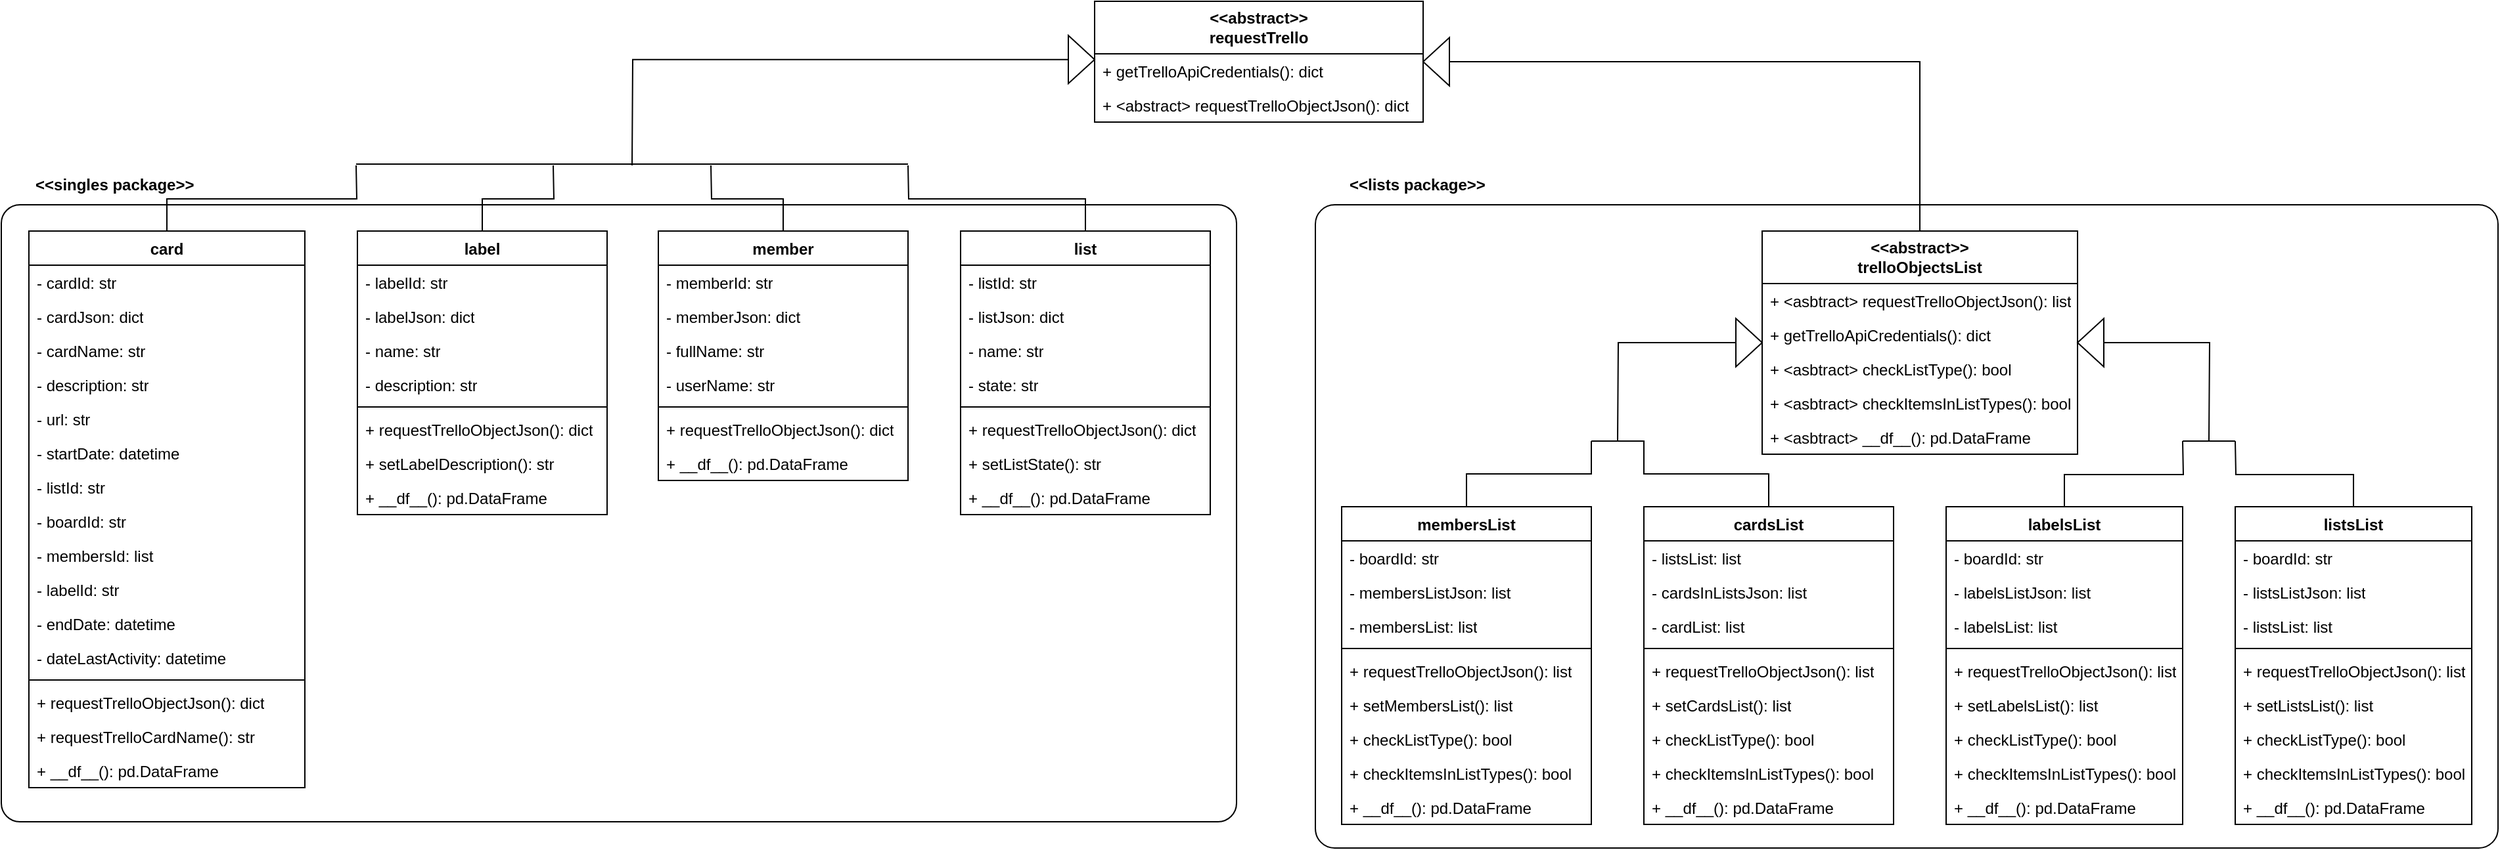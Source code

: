 <mxfile version="21.1.8" type="device">
  <diagram id="C5RBs43oDa-KdzZeNtuy" name="Page-1">
    <mxGraphModel dx="2765" dy="1042" grid="1" gridSize="10" guides="1" tooltips="1" connect="1" arrows="1" fold="1" page="1" pageScale="1" pageWidth="827" pageHeight="1169" math="0" shadow="0">
      <root>
        <mxCell id="WIyWlLk6GJQsqaUBKTNV-0" />
        <mxCell id="WIyWlLk6GJQsqaUBKTNV-1" parent="WIyWlLk6GJQsqaUBKTNV-0" />
        <mxCell id="yveGnWq_p39JGSdJwGFb-106" value="" style="rounded=1;whiteSpace=wrap;html=1;fillColor=none;arcSize=3;" vertex="1" parent="WIyWlLk6GJQsqaUBKTNV-1">
          <mxGeometry x="1040" y="260" width="900" height="490" as="geometry" />
        </mxCell>
        <mxCell id="yveGnWq_p39JGSdJwGFb-57" value="" style="rounded=1;whiteSpace=wrap;html=1;fillColor=none;arcSize=3;" vertex="1" parent="WIyWlLk6GJQsqaUBKTNV-1">
          <mxGeometry x="40" y="260" width="940" height="470" as="geometry" />
        </mxCell>
        <mxCell id="yveGnWq_p39JGSdJwGFb-0" value="&lt;b&gt;&amp;lt;&amp;lt;abstract&amp;gt;&amp;gt;&lt;br&gt;requestTrello&lt;/b&gt;" style="swimlane;fontStyle=0;childLayout=stackLayout;horizontal=1;startSize=40;fillColor=none;horizontalStack=0;resizeParent=1;resizeParentMax=0;resizeLast=0;collapsible=1;marginBottom=0;whiteSpace=wrap;html=1;" vertex="1" parent="WIyWlLk6GJQsqaUBKTNV-1">
          <mxGeometry x="872" y="105" width="250" height="92" as="geometry">
            <mxRectangle x="940" y="105" width="110" height="40" as="alternateBounds" />
          </mxGeometry>
        </mxCell>
        <mxCell id="yveGnWq_p39JGSdJwGFb-1" value="+ getTrelloApiCredentials(): dict" style="text;strokeColor=none;fillColor=none;align=left;verticalAlign=top;spacingLeft=4;spacingRight=4;overflow=hidden;rotatable=0;points=[[0,0.5],[1,0.5]];portConstraint=eastwest;whiteSpace=wrap;html=1;" vertex="1" parent="yveGnWq_p39JGSdJwGFb-0">
          <mxGeometry y="40" width="250" height="26" as="geometry" />
        </mxCell>
        <mxCell id="yveGnWq_p39JGSdJwGFb-3" value="+&amp;nbsp;&amp;lt;abstract&amp;gt; requestTrelloObjectJson(): dict&lt;br&gt;&amp;nbsp;" style="text;strokeColor=none;fillColor=none;align=left;verticalAlign=top;spacingLeft=4;spacingRight=4;overflow=hidden;rotatable=0;points=[[0,0.5],[1,0.5]];portConstraint=eastwest;whiteSpace=wrap;html=1;" vertex="1" parent="yveGnWq_p39JGSdJwGFb-0">
          <mxGeometry y="66" width="250" height="26" as="geometry" />
        </mxCell>
        <mxCell id="yveGnWq_p39JGSdJwGFb-136" style="edgeStyle=orthogonalEdgeStyle;rounded=0;orthogonalLoop=1;jettySize=auto;html=1;exitX=0.5;exitY=0;exitDx=0;exitDy=0;endArrow=none;endFill=0;" edge="1" parent="WIyWlLk6GJQsqaUBKTNV-1" source="yveGnWq_p39JGSdJwGFb-5">
          <mxGeometry relative="1" as="geometry">
            <mxPoint x="310" y="230" as="targetPoint" />
          </mxGeometry>
        </mxCell>
        <mxCell id="yveGnWq_p39JGSdJwGFb-5" value="card" style="swimlane;fontStyle=1;align=center;verticalAlign=top;childLayout=stackLayout;horizontal=1;startSize=26;horizontalStack=0;resizeParent=1;resizeParentMax=0;resizeLast=0;collapsible=1;marginBottom=0;whiteSpace=wrap;html=1;" vertex="1" parent="WIyWlLk6GJQsqaUBKTNV-1">
          <mxGeometry x="61" y="280" width="210" height="424" as="geometry">
            <mxRectangle x="41" y="280" width="70" height="30" as="alternateBounds" />
          </mxGeometry>
        </mxCell>
        <mxCell id="yveGnWq_p39JGSdJwGFb-6" value="- cardId: str" style="text;strokeColor=none;fillColor=none;align=left;verticalAlign=top;spacingLeft=4;spacingRight=4;overflow=hidden;rotatable=0;points=[[0,0.5],[1,0.5]];portConstraint=eastwest;whiteSpace=wrap;html=1;" vertex="1" parent="yveGnWq_p39JGSdJwGFb-5">
          <mxGeometry y="26" width="210" height="26" as="geometry" />
        </mxCell>
        <mxCell id="yveGnWq_p39JGSdJwGFb-12" value="- cardJson: dict" style="text;strokeColor=none;fillColor=none;align=left;verticalAlign=top;spacingLeft=4;spacingRight=4;overflow=hidden;rotatable=0;points=[[0,0.5],[1,0.5]];portConstraint=eastwest;whiteSpace=wrap;html=1;" vertex="1" parent="yveGnWq_p39JGSdJwGFb-5">
          <mxGeometry y="52" width="210" height="26" as="geometry" />
        </mxCell>
        <mxCell id="yveGnWq_p39JGSdJwGFb-14" value="- cardName: str&lt;br&gt;" style="text;strokeColor=none;fillColor=none;align=left;verticalAlign=top;spacingLeft=4;spacingRight=4;overflow=hidden;rotatable=0;points=[[0,0.5],[1,0.5]];portConstraint=eastwest;whiteSpace=wrap;html=1;" vertex="1" parent="yveGnWq_p39JGSdJwGFb-5">
          <mxGeometry y="78" width="210" height="26" as="geometry" />
        </mxCell>
        <mxCell id="yveGnWq_p39JGSdJwGFb-15" value="- description: str" style="text;strokeColor=none;fillColor=none;align=left;verticalAlign=top;spacingLeft=4;spacingRight=4;overflow=hidden;rotatable=0;points=[[0,0.5],[1,0.5]];portConstraint=eastwest;whiteSpace=wrap;html=1;" vertex="1" parent="yveGnWq_p39JGSdJwGFb-5">
          <mxGeometry y="104" width="210" height="26" as="geometry" />
        </mxCell>
        <mxCell id="yveGnWq_p39JGSdJwGFb-13" value="- url: str" style="text;strokeColor=none;fillColor=none;align=left;verticalAlign=top;spacingLeft=4;spacingRight=4;overflow=hidden;rotatable=0;points=[[0,0.5],[1,0.5]];portConstraint=eastwest;whiteSpace=wrap;html=1;" vertex="1" parent="yveGnWq_p39JGSdJwGFb-5">
          <mxGeometry y="130" width="210" height="26" as="geometry" />
        </mxCell>
        <mxCell id="yveGnWq_p39JGSdJwGFb-21" value="- startDate: datetime" style="text;strokeColor=none;fillColor=none;align=left;verticalAlign=top;spacingLeft=4;spacingRight=4;overflow=hidden;rotatable=0;points=[[0,0.5],[1,0.5]];portConstraint=eastwest;whiteSpace=wrap;html=1;" vertex="1" parent="yveGnWq_p39JGSdJwGFb-5">
          <mxGeometry y="156" width="210" height="26" as="geometry" />
        </mxCell>
        <mxCell id="yveGnWq_p39JGSdJwGFb-20" value="- listId: str" style="text;strokeColor=none;fillColor=none;align=left;verticalAlign=top;spacingLeft=4;spacingRight=4;overflow=hidden;rotatable=0;points=[[0,0.5],[1,0.5]];portConstraint=eastwest;whiteSpace=wrap;html=1;" vertex="1" parent="yveGnWq_p39JGSdJwGFb-5">
          <mxGeometry y="182" width="210" height="26" as="geometry" />
        </mxCell>
        <mxCell id="yveGnWq_p39JGSdJwGFb-22" value="- boardId: str" style="text;strokeColor=none;fillColor=none;align=left;verticalAlign=top;spacingLeft=4;spacingRight=4;overflow=hidden;rotatable=0;points=[[0,0.5],[1,0.5]];portConstraint=eastwest;whiteSpace=wrap;html=1;" vertex="1" parent="yveGnWq_p39JGSdJwGFb-5">
          <mxGeometry y="208" width="210" height="26" as="geometry" />
        </mxCell>
        <mxCell id="yveGnWq_p39JGSdJwGFb-23" value="- membersId: list" style="text;strokeColor=none;fillColor=none;align=left;verticalAlign=top;spacingLeft=4;spacingRight=4;overflow=hidden;rotatable=0;points=[[0,0.5],[1,0.5]];portConstraint=eastwest;whiteSpace=wrap;html=1;" vertex="1" parent="yveGnWq_p39JGSdJwGFb-5">
          <mxGeometry y="234" width="210" height="26" as="geometry" />
        </mxCell>
        <mxCell id="yveGnWq_p39JGSdJwGFb-25" value="- labelId: str" style="text;strokeColor=none;fillColor=none;align=left;verticalAlign=top;spacingLeft=4;spacingRight=4;overflow=hidden;rotatable=0;points=[[0,0.5],[1,0.5]];portConstraint=eastwest;whiteSpace=wrap;html=1;" vertex="1" parent="yveGnWq_p39JGSdJwGFb-5">
          <mxGeometry y="260" width="210" height="26" as="geometry" />
        </mxCell>
        <mxCell id="yveGnWq_p39JGSdJwGFb-24" value="- endDate: datetime" style="text;strokeColor=none;fillColor=none;align=left;verticalAlign=top;spacingLeft=4;spacingRight=4;overflow=hidden;rotatable=0;points=[[0,0.5],[1,0.5]];portConstraint=eastwest;whiteSpace=wrap;html=1;" vertex="1" parent="yveGnWq_p39JGSdJwGFb-5">
          <mxGeometry y="286" width="210" height="26" as="geometry" />
        </mxCell>
        <mxCell id="yveGnWq_p39JGSdJwGFb-26" value="- dateLastActivity: datetime" style="text;strokeColor=none;fillColor=none;align=left;verticalAlign=top;spacingLeft=4;spacingRight=4;overflow=hidden;rotatable=0;points=[[0,0.5],[1,0.5]];portConstraint=eastwest;whiteSpace=wrap;html=1;" vertex="1" parent="yveGnWq_p39JGSdJwGFb-5">
          <mxGeometry y="312" width="210" height="26" as="geometry" />
        </mxCell>
        <mxCell id="yveGnWq_p39JGSdJwGFb-7" value="" style="line;strokeWidth=1;fillColor=none;align=left;verticalAlign=middle;spacingTop=-1;spacingLeft=3;spacingRight=3;rotatable=0;labelPosition=right;points=[];portConstraint=eastwest;strokeColor=inherit;" vertex="1" parent="yveGnWq_p39JGSdJwGFb-5">
          <mxGeometry y="338" width="210" height="8" as="geometry" />
        </mxCell>
        <mxCell id="yveGnWq_p39JGSdJwGFb-8" value="+ requestTrelloObjectJson(): dict" style="text;strokeColor=none;fillColor=none;align=left;verticalAlign=top;spacingLeft=4;spacingRight=4;overflow=hidden;rotatable=0;points=[[0,0.5],[1,0.5]];portConstraint=eastwest;whiteSpace=wrap;html=1;" vertex="1" parent="yveGnWq_p39JGSdJwGFb-5">
          <mxGeometry y="346" width="210" height="26" as="geometry" />
        </mxCell>
        <mxCell id="yveGnWq_p39JGSdJwGFb-10" value="+ requestTrelloCardName(): str" style="text;strokeColor=none;fillColor=none;align=left;verticalAlign=top;spacingLeft=4;spacingRight=4;overflow=hidden;rotatable=0;points=[[0,0.5],[1,0.5]];portConstraint=eastwest;whiteSpace=wrap;html=1;" vertex="1" parent="yveGnWq_p39JGSdJwGFb-5">
          <mxGeometry y="372" width="210" height="26" as="geometry" />
        </mxCell>
        <mxCell id="yveGnWq_p39JGSdJwGFb-9" value="+ __df__(): pd.DataFrame" style="text;strokeColor=none;fillColor=none;align=left;verticalAlign=top;spacingLeft=4;spacingRight=4;overflow=hidden;rotatable=0;points=[[0,0.5],[1,0.5]];portConstraint=eastwest;whiteSpace=wrap;html=1;" vertex="1" parent="yveGnWq_p39JGSdJwGFb-5">
          <mxGeometry y="398" width="210" height="26" as="geometry" />
        </mxCell>
        <mxCell id="yveGnWq_p39JGSdJwGFb-138" style="edgeStyle=orthogonalEdgeStyle;rounded=0;orthogonalLoop=1;jettySize=auto;html=1;exitX=0.5;exitY=0;exitDx=0;exitDy=0;endArrow=none;endFill=0;" edge="1" parent="WIyWlLk6GJQsqaUBKTNV-1" source="yveGnWq_p39JGSdJwGFb-28">
          <mxGeometry relative="1" as="geometry">
            <mxPoint x="460" y="230" as="targetPoint" />
          </mxGeometry>
        </mxCell>
        <mxCell id="yveGnWq_p39JGSdJwGFb-28" value="label" style="swimlane;fontStyle=1;align=center;verticalAlign=top;childLayout=stackLayout;horizontal=1;startSize=26;horizontalStack=0;resizeParent=1;resizeParentMax=0;resizeLast=0;collapsible=1;marginBottom=0;whiteSpace=wrap;html=1;" vertex="1" parent="WIyWlLk6GJQsqaUBKTNV-1">
          <mxGeometry x="311" y="280" width="190" height="216" as="geometry">
            <mxRectangle x="291" y="280" width="70" height="30" as="alternateBounds" />
          </mxGeometry>
        </mxCell>
        <mxCell id="yveGnWq_p39JGSdJwGFb-29" value="- labelId: str" style="text;strokeColor=none;fillColor=none;align=left;verticalAlign=top;spacingLeft=4;spacingRight=4;overflow=hidden;rotatable=0;points=[[0,0.5],[1,0.5]];portConstraint=eastwest;whiteSpace=wrap;html=1;" vertex="1" parent="yveGnWq_p39JGSdJwGFb-28">
          <mxGeometry y="26" width="190" height="26" as="geometry" />
        </mxCell>
        <mxCell id="yveGnWq_p39JGSdJwGFb-32" value="- labelJson: dict" style="text;strokeColor=none;fillColor=none;align=left;verticalAlign=top;spacingLeft=4;spacingRight=4;overflow=hidden;rotatable=0;points=[[0,0.5],[1,0.5]];portConstraint=eastwest;whiteSpace=wrap;html=1;" vertex="1" parent="yveGnWq_p39JGSdJwGFb-28">
          <mxGeometry y="52" width="190" height="26" as="geometry" />
        </mxCell>
        <mxCell id="yveGnWq_p39JGSdJwGFb-34" value="- name: str" style="text;strokeColor=none;fillColor=none;align=left;verticalAlign=top;spacingLeft=4;spacingRight=4;overflow=hidden;rotatable=0;points=[[0,0.5],[1,0.5]];portConstraint=eastwest;whiteSpace=wrap;html=1;" vertex="1" parent="yveGnWq_p39JGSdJwGFb-28">
          <mxGeometry y="78" width="190" height="26" as="geometry" />
        </mxCell>
        <mxCell id="yveGnWq_p39JGSdJwGFb-35" value="- description: str" style="text;strokeColor=none;fillColor=none;align=left;verticalAlign=top;spacingLeft=4;spacingRight=4;overflow=hidden;rotatable=0;points=[[0,0.5],[1,0.5]];portConstraint=eastwest;whiteSpace=wrap;html=1;" vertex="1" parent="yveGnWq_p39JGSdJwGFb-28">
          <mxGeometry y="104" width="190" height="26" as="geometry" />
        </mxCell>
        <mxCell id="yveGnWq_p39JGSdJwGFb-30" value="" style="line;strokeWidth=1;fillColor=none;align=left;verticalAlign=middle;spacingTop=-1;spacingLeft=3;spacingRight=3;rotatable=0;labelPosition=right;points=[];portConstraint=eastwest;strokeColor=inherit;" vertex="1" parent="yveGnWq_p39JGSdJwGFb-28">
          <mxGeometry y="130" width="190" height="8" as="geometry" />
        </mxCell>
        <mxCell id="yveGnWq_p39JGSdJwGFb-31" value="+ requestTrelloObjectJson(): dict" style="text;strokeColor=none;fillColor=none;align=left;verticalAlign=top;spacingLeft=4;spacingRight=4;overflow=hidden;rotatable=0;points=[[0,0.5],[1,0.5]];portConstraint=eastwest;whiteSpace=wrap;html=1;" vertex="1" parent="yveGnWq_p39JGSdJwGFb-28">
          <mxGeometry y="138" width="190" height="26" as="geometry" />
        </mxCell>
        <mxCell id="yveGnWq_p39JGSdJwGFb-36" value="+ setLabelDescription(): str" style="text;strokeColor=none;fillColor=none;align=left;verticalAlign=top;spacingLeft=4;spacingRight=4;overflow=hidden;rotatable=0;points=[[0,0.5],[1,0.5]];portConstraint=eastwest;whiteSpace=wrap;html=1;" vertex="1" parent="yveGnWq_p39JGSdJwGFb-28">
          <mxGeometry y="164" width="190" height="26" as="geometry" />
        </mxCell>
        <mxCell id="yveGnWq_p39JGSdJwGFb-37" value="+ __df__(): pd.DataFrame" style="text;strokeColor=none;fillColor=none;align=left;verticalAlign=top;spacingLeft=4;spacingRight=4;overflow=hidden;rotatable=0;points=[[0,0.5],[1,0.5]];portConstraint=eastwest;whiteSpace=wrap;html=1;" vertex="1" parent="yveGnWq_p39JGSdJwGFb-28">
          <mxGeometry y="190" width="190" height="26" as="geometry" />
        </mxCell>
        <mxCell id="yveGnWq_p39JGSdJwGFb-139" style="edgeStyle=orthogonalEdgeStyle;rounded=0;orthogonalLoop=1;jettySize=auto;html=1;exitX=0.5;exitY=0;exitDx=0;exitDy=0;endArrow=none;endFill=0;" edge="1" parent="WIyWlLk6GJQsqaUBKTNV-1" source="yveGnWq_p39JGSdJwGFb-38">
          <mxGeometry relative="1" as="geometry">
            <mxPoint x="580" y="230" as="targetPoint" />
          </mxGeometry>
        </mxCell>
        <mxCell id="yveGnWq_p39JGSdJwGFb-38" value="member" style="swimlane;fontStyle=1;align=center;verticalAlign=top;childLayout=stackLayout;horizontal=1;startSize=26;horizontalStack=0;resizeParent=1;resizeParentMax=0;resizeLast=0;collapsible=1;marginBottom=0;whiteSpace=wrap;html=1;" vertex="1" parent="WIyWlLk6GJQsqaUBKTNV-1">
          <mxGeometry x="540" y="280" width="190" height="190" as="geometry">
            <mxRectangle x="520" y="280" width="90" height="30" as="alternateBounds" />
          </mxGeometry>
        </mxCell>
        <mxCell id="yveGnWq_p39JGSdJwGFb-39" value="- memberId: str" style="text;strokeColor=none;fillColor=none;align=left;verticalAlign=top;spacingLeft=4;spacingRight=4;overflow=hidden;rotatable=0;points=[[0,0.5],[1,0.5]];portConstraint=eastwest;whiteSpace=wrap;html=1;" vertex="1" parent="yveGnWq_p39JGSdJwGFb-38">
          <mxGeometry y="26" width="190" height="26" as="geometry" />
        </mxCell>
        <mxCell id="yveGnWq_p39JGSdJwGFb-42" value="- memberJson: dict" style="text;strokeColor=none;fillColor=none;align=left;verticalAlign=top;spacingLeft=4;spacingRight=4;overflow=hidden;rotatable=0;points=[[0,0.5],[1,0.5]];portConstraint=eastwest;whiteSpace=wrap;html=1;" vertex="1" parent="yveGnWq_p39JGSdJwGFb-38">
          <mxGeometry y="52" width="190" height="26" as="geometry" />
        </mxCell>
        <mxCell id="yveGnWq_p39JGSdJwGFb-43" value="- fullName: str" style="text;strokeColor=none;fillColor=none;align=left;verticalAlign=top;spacingLeft=4;spacingRight=4;overflow=hidden;rotatable=0;points=[[0,0.5],[1,0.5]];portConstraint=eastwest;whiteSpace=wrap;html=1;" vertex="1" parent="yveGnWq_p39JGSdJwGFb-38">
          <mxGeometry y="78" width="190" height="26" as="geometry" />
        </mxCell>
        <mxCell id="yveGnWq_p39JGSdJwGFb-44" value="- userName: str" style="text;strokeColor=none;fillColor=none;align=left;verticalAlign=top;spacingLeft=4;spacingRight=4;overflow=hidden;rotatable=0;points=[[0,0.5],[1,0.5]];portConstraint=eastwest;whiteSpace=wrap;html=1;" vertex="1" parent="yveGnWq_p39JGSdJwGFb-38">
          <mxGeometry y="104" width="190" height="26" as="geometry" />
        </mxCell>
        <mxCell id="yveGnWq_p39JGSdJwGFb-40" value="" style="line;strokeWidth=1;fillColor=none;align=left;verticalAlign=middle;spacingTop=-1;spacingLeft=3;spacingRight=3;rotatable=0;labelPosition=right;points=[];portConstraint=eastwest;strokeColor=inherit;" vertex="1" parent="yveGnWq_p39JGSdJwGFb-38">
          <mxGeometry y="130" width="190" height="8" as="geometry" />
        </mxCell>
        <mxCell id="yveGnWq_p39JGSdJwGFb-41" value="+ requestTrelloObjectJson(): dict" style="text;strokeColor=none;fillColor=none;align=left;verticalAlign=top;spacingLeft=4;spacingRight=4;overflow=hidden;rotatable=0;points=[[0,0.5],[1,0.5]];portConstraint=eastwest;whiteSpace=wrap;html=1;" vertex="1" parent="yveGnWq_p39JGSdJwGFb-38">
          <mxGeometry y="138" width="190" height="26" as="geometry" />
        </mxCell>
        <mxCell id="yveGnWq_p39JGSdJwGFb-45" value="+ __df__(): pd.DataFrame" style="text;strokeColor=none;fillColor=none;align=left;verticalAlign=top;spacingLeft=4;spacingRight=4;overflow=hidden;rotatable=0;points=[[0,0.5],[1,0.5]];portConstraint=eastwest;whiteSpace=wrap;html=1;" vertex="1" parent="yveGnWq_p39JGSdJwGFb-38">
          <mxGeometry y="164" width="190" height="26" as="geometry" />
        </mxCell>
        <mxCell id="yveGnWq_p39JGSdJwGFb-137" style="edgeStyle=orthogonalEdgeStyle;rounded=0;orthogonalLoop=1;jettySize=auto;html=1;exitX=0.5;exitY=0;exitDx=0;exitDy=0;endArrow=none;endFill=0;" edge="1" parent="WIyWlLk6GJQsqaUBKTNV-1" source="yveGnWq_p39JGSdJwGFb-46">
          <mxGeometry relative="1" as="geometry">
            <mxPoint x="730" y="230" as="targetPoint" />
          </mxGeometry>
        </mxCell>
        <mxCell id="yveGnWq_p39JGSdJwGFb-46" value="list" style="swimlane;fontStyle=1;align=center;verticalAlign=top;childLayout=stackLayout;horizontal=1;startSize=26;horizontalStack=0;resizeParent=1;resizeParentMax=0;resizeLast=0;collapsible=1;marginBottom=0;whiteSpace=wrap;html=1;" vertex="1" parent="WIyWlLk6GJQsqaUBKTNV-1">
          <mxGeometry x="770" y="280" width="190" height="216" as="geometry">
            <mxRectangle x="750" y="280" width="60" height="30" as="alternateBounds" />
          </mxGeometry>
        </mxCell>
        <mxCell id="yveGnWq_p39JGSdJwGFb-47" value="- listId: str" style="text;strokeColor=none;fillColor=none;align=left;verticalAlign=top;spacingLeft=4;spacingRight=4;overflow=hidden;rotatable=0;points=[[0,0.5],[1,0.5]];portConstraint=eastwest;whiteSpace=wrap;html=1;" vertex="1" parent="yveGnWq_p39JGSdJwGFb-46">
          <mxGeometry y="26" width="190" height="26" as="geometry" />
        </mxCell>
        <mxCell id="yveGnWq_p39JGSdJwGFb-52" value="- listJson: dict" style="text;strokeColor=none;fillColor=none;align=left;verticalAlign=top;spacingLeft=4;spacingRight=4;overflow=hidden;rotatable=0;points=[[0,0.5],[1,0.5]];portConstraint=eastwest;whiteSpace=wrap;html=1;" vertex="1" parent="yveGnWq_p39JGSdJwGFb-46">
          <mxGeometry y="52" width="190" height="26" as="geometry" />
        </mxCell>
        <mxCell id="yveGnWq_p39JGSdJwGFb-51" value="- name: str" style="text;strokeColor=none;fillColor=none;align=left;verticalAlign=top;spacingLeft=4;spacingRight=4;overflow=hidden;rotatable=0;points=[[0,0.5],[1,0.5]];portConstraint=eastwest;whiteSpace=wrap;html=1;" vertex="1" parent="yveGnWq_p39JGSdJwGFb-46">
          <mxGeometry y="78" width="190" height="26" as="geometry" />
        </mxCell>
        <mxCell id="yveGnWq_p39JGSdJwGFb-50" value="- state: str" style="text;strokeColor=none;fillColor=none;align=left;verticalAlign=top;spacingLeft=4;spacingRight=4;overflow=hidden;rotatable=0;points=[[0,0.5],[1,0.5]];portConstraint=eastwest;whiteSpace=wrap;html=1;" vertex="1" parent="yveGnWq_p39JGSdJwGFb-46">
          <mxGeometry y="104" width="190" height="26" as="geometry" />
        </mxCell>
        <mxCell id="yveGnWq_p39JGSdJwGFb-48" value="" style="line;strokeWidth=1;fillColor=none;align=left;verticalAlign=middle;spacingTop=-1;spacingLeft=3;spacingRight=3;rotatable=0;labelPosition=right;points=[];portConstraint=eastwest;strokeColor=inherit;" vertex="1" parent="yveGnWq_p39JGSdJwGFb-46">
          <mxGeometry y="130" width="190" height="8" as="geometry" />
        </mxCell>
        <mxCell id="yveGnWq_p39JGSdJwGFb-49" value="+ requestTrelloObjectJson(): dict" style="text;strokeColor=none;fillColor=none;align=left;verticalAlign=top;spacingLeft=4;spacingRight=4;overflow=hidden;rotatable=0;points=[[0,0.5],[1,0.5]];portConstraint=eastwest;whiteSpace=wrap;html=1;" vertex="1" parent="yveGnWq_p39JGSdJwGFb-46">
          <mxGeometry y="138" width="190" height="26" as="geometry" />
        </mxCell>
        <mxCell id="yveGnWq_p39JGSdJwGFb-54" value="+ setListState(): str" style="text;strokeColor=none;fillColor=none;align=left;verticalAlign=top;spacingLeft=4;spacingRight=4;overflow=hidden;rotatable=0;points=[[0,0.5],[1,0.5]];portConstraint=eastwest;whiteSpace=wrap;html=1;" vertex="1" parent="yveGnWq_p39JGSdJwGFb-46">
          <mxGeometry y="164" width="190" height="26" as="geometry" />
        </mxCell>
        <mxCell id="yveGnWq_p39JGSdJwGFb-53" value="+ __df__(): pd.DataFrame" style="text;strokeColor=none;fillColor=none;align=left;verticalAlign=top;spacingLeft=4;spacingRight=4;overflow=hidden;rotatable=0;points=[[0,0.5],[1,0.5]];portConstraint=eastwest;whiteSpace=wrap;html=1;" vertex="1" parent="yveGnWq_p39JGSdJwGFb-46">
          <mxGeometry y="190" width="190" height="26" as="geometry" />
        </mxCell>
        <mxCell id="yveGnWq_p39JGSdJwGFb-58" value="&lt;b style=&quot;border-color: var(--border-color);&quot;&gt;&amp;lt;&amp;lt;abstract&amp;gt;&amp;gt;&lt;/b&gt;&lt;br&gt;&lt;b&gt;trelloObjectsList&lt;/b&gt;" style="swimlane;fontStyle=0;childLayout=stackLayout;horizontal=1;startSize=40;fillColor=none;horizontalStack=0;resizeParent=1;resizeParentMax=0;resizeLast=0;collapsible=1;marginBottom=0;whiteSpace=wrap;html=1;" vertex="1" parent="WIyWlLk6GJQsqaUBKTNV-1">
          <mxGeometry x="1380" y="280" width="240" height="170" as="geometry" />
        </mxCell>
        <mxCell id="yveGnWq_p39JGSdJwGFb-59" value="+&amp;nbsp;&amp;lt;asbtract&amp;gt; requestTrelloObjectJson(): list" style="text;strokeColor=none;fillColor=none;align=left;verticalAlign=top;spacingLeft=4;spacingRight=4;overflow=hidden;rotatable=0;points=[[0,0.5],[1,0.5]];portConstraint=eastwest;whiteSpace=wrap;html=1;" vertex="1" parent="yveGnWq_p39JGSdJwGFb-58">
          <mxGeometry y="40" width="240" height="26" as="geometry" />
        </mxCell>
        <mxCell id="yveGnWq_p39JGSdJwGFb-60" value="+ getTrelloApiCredentials(): dict" style="text;strokeColor=none;fillColor=none;align=left;verticalAlign=top;spacingLeft=4;spacingRight=4;overflow=hidden;rotatable=0;points=[[0,0.5],[1,0.5]];portConstraint=eastwest;whiteSpace=wrap;html=1;" vertex="1" parent="yveGnWq_p39JGSdJwGFb-58">
          <mxGeometry y="66" width="240" height="26" as="geometry" />
        </mxCell>
        <mxCell id="yveGnWq_p39JGSdJwGFb-61" value="+ &amp;lt;asbtract&amp;gt; checkListType(): bool" style="text;strokeColor=none;fillColor=none;align=left;verticalAlign=top;spacingLeft=4;spacingRight=4;overflow=hidden;rotatable=0;points=[[0,0.5],[1,0.5]];portConstraint=eastwest;whiteSpace=wrap;html=1;" vertex="1" parent="yveGnWq_p39JGSdJwGFb-58">
          <mxGeometry y="92" width="240" height="26" as="geometry" />
        </mxCell>
        <mxCell id="yveGnWq_p39JGSdJwGFb-62" value="+ &amp;lt;asbtract&amp;gt;&amp;nbsp;checkItemsInListTypes(): bool" style="text;strokeColor=none;fillColor=none;align=left;verticalAlign=top;spacingLeft=4;spacingRight=4;overflow=hidden;rotatable=0;points=[[0,0.5],[1,0.5]];portConstraint=eastwest;whiteSpace=wrap;html=1;" vertex="1" parent="yveGnWq_p39JGSdJwGFb-58">
          <mxGeometry y="118" width="240" height="26" as="geometry" />
        </mxCell>
        <mxCell id="yveGnWq_p39JGSdJwGFb-63" value="+ &amp;lt;asbtract&amp;gt;&amp;nbsp;__df__(): pd.DataFrame" style="text;strokeColor=none;fillColor=none;align=left;verticalAlign=top;spacingLeft=4;spacingRight=4;overflow=hidden;rotatable=0;points=[[0,0.5],[1,0.5]];portConstraint=eastwest;whiteSpace=wrap;html=1;" vertex="1" parent="yveGnWq_p39JGSdJwGFb-58">
          <mxGeometry y="144" width="240" height="26" as="geometry" />
        </mxCell>
        <mxCell id="yveGnWq_p39JGSdJwGFb-126" style="edgeStyle=orthogonalEdgeStyle;rounded=0;orthogonalLoop=1;jettySize=auto;html=1;endArrow=none;endFill=0;" edge="1" parent="WIyWlLk6GJQsqaUBKTNV-1" source="yveGnWq_p39JGSdJwGFb-64">
          <mxGeometry relative="1" as="geometry">
            <mxPoint x="1250" y="440" as="targetPoint" />
            <Array as="points">
              <mxPoint x="1155" y="465" />
              <mxPoint x="1250" y="465" />
              <mxPoint x="1250" y="440" />
            </Array>
          </mxGeometry>
        </mxCell>
        <mxCell id="yveGnWq_p39JGSdJwGFb-64" value="membersList" style="swimlane;fontStyle=1;align=center;verticalAlign=top;childLayout=stackLayout;horizontal=1;startSize=26;horizontalStack=0;resizeParent=1;resizeParentMax=0;resizeLast=0;collapsible=1;marginBottom=0;whiteSpace=wrap;html=1;" vertex="1" parent="WIyWlLk6GJQsqaUBKTNV-1">
          <mxGeometry x="1060" y="490" width="190" height="242" as="geometry" />
        </mxCell>
        <mxCell id="yveGnWq_p39JGSdJwGFb-80" value="- boardId: str" style="text;strokeColor=none;fillColor=none;align=left;verticalAlign=top;spacingLeft=4;spacingRight=4;overflow=hidden;rotatable=0;points=[[0,0.5],[1,0.5]];portConstraint=eastwest;whiteSpace=wrap;html=1;" vertex="1" parent="yveGnWq_p39JGSdJwGFb-64">
          <mxGeometry y="26" width="190" height="26" as="geometry" />
        </mxCell>
        <mxCell id="yveGnWq_p39JGSdJwGFb-81" value="- membersListJson: list" style="text;strokeColor=none;fillColor=none;align=left;verticalAlign=top;spacingLeft=4;spacingRight=4;overflow=hidden;rotatable=0;points=[[0,0.5],[1,0.5]];portConstraint=eastwest;whiteSpace=wrap;html=1;" vertex="1" parent="yveGnWq_p39JGSdJwGFb-64">
          <mxGeometry y="52" width="190" height="26" as="geometry" />
        </mxCell>
        <mxCell id="yveGnWq_p39JGSdJwGFb-65" value="- membersList: list" style="text;strokeColor=none;fillColor=none;align=left;verticalAlign=top;spacingLeft=4;spacingRight=4;overflow=hidden;rotatable=0;points=[[0,0.5],[1,0.5]];portConstraint=eastwest;whiteSpace=wrap;html=1;" vertex="1" parent="yveGnWq_p39JGSdJwGFb-64">
          <mxGeometry y="78" width="190" height="26" as="geometry" />
        </mxCell>
        <mxCell id="yveGnWq_p39JGSdJwGFb-66" value="" style="line;strokeWidth=1;fillColor=none;align=left;verticalAlign=middle;spacingTop=-1;spacingLeft=3;spacingRight=3;rotatable=0;labelPosition=right;points=[];portConstraint=eastwest;strokeColor=inherit;" vertex="1" parent="yveGnWq_p39JGSdJwGFb-64">
          <mxGeometry y="104" width="190" height="8" as="geometry" />
        </mxCell>
        <mxCell id="yveGnWq_p39JGSdJwGFb-67" value="+ requestTrelloObjectJson(): list" style="text;strokeColor=none;fillColor=none;align=left;verticalAlign=top;spacingLeft=4;spacingRight=4;overflow=hidden;rotatable=0;points=[[0,0.5],[1,0.5]];portConstraint=eastwest;whiteSpace=wrap;html=1;" vertex="1" parent="yveGnWq_p39JGSdJwGFb-64">
          <mxGeometry y="112" width="190" height="26" as="geometry" />
        </mxCell>
        <mxCell id="yveGnWq_p39JGSdJwGFb-85" value="+ setMembersList(): list" style="text;strokeColor=none;fillColor=none;align=left;verticalAlign=top;spacingLeft=4;spacingRight=4;overflow=hidden;rotatable=0;points=[[0,0.5],[1,0.5]];portConstraint=eastwest;whiteSpace=wrap;html=1;" vertex="1" parent="yveGnWq_p39JGSdJwGFb-64">
          <mxGeometry y="138" width="190" height="26" as="geometry" />
        </mxCell>
        <mxCell id="yveGnWq_p39JGSdJwGFb-84" value="+ checkListType(): bool" style="text;strokeColor=none;fillColor=none;align=left;verticalAlign=top;spacingLeft=4;spacingRight=4;overflow=hidden;rotatable=0;points=[[0,0.5],[1,0.5]];portConstraint=eastwest;whiteSpace=wrap;html=1;" vertex="1" parent="yveGnWq_p39JGSdJwGFb-64">
          <mxGeometry y="164" width="190" height="26" as="geometry" />
        </mxCell>
        <mxCell id="yveGnWq_p39JGSdJwGFb-86" value="+ checkItemsInListTypes(): bool" style="text;strokeColor=none;fillColor=none;align=left;verticalAlign=top;spacingLeft=4;spacingRight=4;overflow=hidden;rotatable=0;points=[[0,0.5],[1,0.5]];portConstraint=eastwest;whiteSpace=wrap;html=1;" vertex="1" parent="yveGnWq_p39JGSdJwGFb-64">
          <mxGeometry y="190" width="190" height="26" as="geometry" />
        </mxCell>
        <mxCell id="yveGnWq_p39JGSdJwGFb-87" value="+ __df__(): pd.DataFrame" style="text;strokeColor=none;fillColor=none;align=left;verticalAlign=top;spacingLeft=4;spacingRight=4;overflow=hidden;rotatable=0;points=[[0,0.5],[1,0.5]];portConstraint=eastwest;whiteSpace=wrap;html=1;" vertex="1" parent="yveGnWq_p39JGSdJwGFb-64">
          <mxGeometry y="216" width="190" height="26" as="geometry" />
        </mxCell>
        <mxCell id="yveGnWq_p39JGSdJwGFb-127" style="edgeStyle=orthogonalEdgeStyle;rounded=0;orthogonalLoop=1;jettySize=auto;html=1;exitX=0.5;exitY=0;exitDx=0;exitDy=0;endArrow=none;endFill=0;" edge="1" parent="WIyWlLk6GJQsqaUBKTNV-1" source="yveGnWq_p39JGSdJwGFb-68">
          <mxGeometry relative="1" as="geometry">
            <mxPoint x="1280" y="440" as="targetPoint" />
            <Array as="points">
              <mxPoint x="1385" y="465" />
              <mxPoint x="1290" y="465" />
              <mxPoint x="1290" y="440" />
            </Array>
          </mxGeometry>
        </mxCell>
        <mxCell id="yveGnWq_p39JGSdJwGFb-68" value="cardsList" style="swimlane;fontStyle=1;align=center;verticalAlign=top;childLayout=stackLayout;horizontal=1;startSize=26;horizontalStack=0;resizeParent=1;resizeParentMax=0;resizeLast=0;collapsible=1;marginBottom=0;whiteSpace=wrap;html=1;" vertex="1" parent="WIyWlLk6GJQsqaUBKTNV-1">
          <mxGeometry x="1290" y="490" width="190" height="242" as="geometry" />
        </mxCell>
        <mxCell id="yveGnWq_p39JGSdJwGFb-69" value="- listsList: list" style="text;strokeColor=none;fillColor=none;align=left;verticalAlign=top;spacingLeft=4;spacingRight=4;overflow=hidden;rotatable=0;points=[[0,0.5],[1,0.5]];portConstraint=eastwest;whiteSpace=wrap;html=1;" vertex="1" parent="yveGnWq_p39JGSdJwGFb-68">
          <mxGeometry y="26" width="190" height="26" as="geometry" />
        </mxCell>
        <mxCell id="yveGnWq_p39JGSdJwGFb-89" value="- cardsInListsJson: list" style="text;strokeColor=none;fillColor=none;align=left;verticalAlign=top;spacingLeft=4;spacingRight=4;overflow=hidden;rotatable=0;points=[[0,0.5],[1,0.5]];portConstraint=eastwest;whiteSpace=wrap;html=1;" vertex="1" parent="yveGnWq_p39JGSdJwGFb-68">
          <mxGeometry y="52" width="190" height="26" as="geometry" />
        </mxCell>
        <mxCell id="yveGnWq_p39JGSdJwGFb-88" value="- cardList: list" style="text;strokeColor=none;fillColor=none;align=left;verticalAlign=top;spacingLeft=4;spacingRight=4;overflow=hidden;rotatable=0;points=[[0,0.5],[1,0.5]];portConstraint=eastwest;whiteSpace=wrap;html=1;" vertex="1" parent="yveGnWq_p39JGSdJwGFb-68">
          <mxGeometry y="78" width="190" height="26" as="geometry" />
        </mxCell>
        <mxCell id="yveGnWq_p39JGSdJwGFb-70" value="" style="line;strokeWidth=1;fillColor=none;align=left;verticalAlign=middle;spacingTop=-1;spacingLeft=3;spacingRight=3;rotatable=0;labelPosition=right;points=[];portConstraint=eastwest;strokeColor=inherit;" vertex="1" parent="yveGnWq_p39JGSdJwGFb-68">
          <mxGeometry y="104" width="190" height="8" as="geometry" />
        </mxCell>
        <mxCell id="yveGnWq_p39JGSdJwGFb-71" value="+ requestTrelloObjectJson(): list&lt;br&gt;" style="text;strokeColor=none;fillColor=none;align=left;verticalAlign=top;spacingLeft=4;spacingRight=4;overflow=hidden;rotatable=0;points=[[0,0.5],[1,0.5]];portConstraint=eastwest;whiteSpace=wrap;html=1;" vertex="1" parent="yveGnWq_p39JGSdJwGFb-68">
          <mxGeometry y="112" width="190" height="26" as="geometry" />
        </mxCell>
        <mxCell id="yveGnWq_p39JGSdJwGFb-92" value="+ setCardsList(): list" style="text;strokeColor=none;fillColor=none;align=left;verticalAlign=top;spacingLeft=4;spacingRight=4;overflow=hidden;rotatable=0;points=[[0,0.5],[1,0.5]];portConstraint=eastwest;whiteSpace=wrap;html=1;" vertex="1" parent="yveGnWq_p39JGSdJwGFb-68">
          <mxGeometry y="138" width="190" height="26" as="geometry" />
        </mxCell>
        <mxCell id="yveGnWq_p39JGSdJwGFb-91" value="+ checkListType(): bool" style="text;strokeColor=none;fillColor=none;align=left;verticalAlign=top;spacingLeft=4;spacingRight=4;overflow=hidden;rotatable=0;points=[[0,0.5],[1,0.5]];portConstraint=eastwest;whiteSpace=wrap;html=1;" vertex="1" parent="yveGnWq_p39JGSdJwGFb-68">
          <mxGeometry y="164" width="190" height="26" as="geometry" />
        </mxCell>
        <mxCell id="yveGnWq_p39JGSdJwGFb-90" value="+ checkItemsInListTypes(): bool" style="text;strokeColor=none;fillColor=none;align=left;verticalAlign=top;spacingLeft=4;spacingRight=4;overflow=hidden;rotatable=0;points=[[0,0.5],[1,0.5]];portConstraint=eastwest;whiteSpace=wrap;html=1;" vertex="1" parent="yveGnWq_p39JGSdJwGFb-68">
          <mxGeometry y="190" width="190" height="26" as="geometry" />
        </mxCell>
        <mxCell id="yveGnWq_p39JGSdJwGFb-93" value="+ __df__(): pd.DataFrame" style="text;strokeColor=none;fillColor=none;align=left;verticalAlign=top;spacingLeft=4;spacingRight=4;overflow=hidden;rotatable=0;points=[[0,0.5],[1,0.5]];portConstraint=eastwest;whiteSpace=wrap;html=1;" vertex="1" parent="yveGnWq_p39JGSdJwGFb-68">
          <mxGeometry y="216" width="190" height="26" as="geometry" />
        </mxCell>
        <mxCell id="yveGnWq_p39JGSdJwGFb-129" style="edgeStyle=orthogonalEdgeStyle;rounded=0;orthogonalLoop=1;jettySize=auto;html=1;exitX=0.5;exitY=0;exitDx=0;exitDy=0;endArrow=none;endFill=0;" edge="1" parent="WIyWlLk6GJQsqaUBKTNV-1" source="yveGnWq_p39JGSdJwGFb-72">
          <mxGeometry relative="1" as="geometry">
            <mxPoint x="1700" y="440" as="targetPoint" />
          </mxGeometry>
        </mxCell>
        <mxCell id="yveGnWq_p39JGSdJwGFb-72" value="labelsList" style="swimlane;fontStyle=1;align=center;verticalAlign=top;childLayout=stackLayout;horizontal=1;startSize=26;horizontalStack=0;resizeParent=1;resizeParentMax=0;resizeLast=0;collapsible=1;marginBottom=0;whiteSpace=wrap;html=1;" vertex="1" parent="WIyWlLk6GJQsqaUBKTNV-1">
          <mxGeometry x="1520" y="490" width="180" height="242" as="geometry" />
        </mxCell>
        <mxCell id="yveGnWq_p39JGSdJwGFb-73" value="- boardId: str" style="text;strokeColor=none;fillColor=none;align=left;verticalAlign=top;spacingLeft=4;spacingRight=4;overflow=hidden;rotatable=0;points=[[0,0.5],[1,0.5]];portConstraint=eastwest;whiteSpace=wrap;html=1;" vertex="1" parent="yveGnWq_p39JGSdJwGFb-72">
          <mxGeometry y="26" width="180" height="26" as="geometry" />
        </mxCell>
        <mxCell id="yveGnWq_p39JGSdJwGFb-95" value="- labelsListJson: list" style="text;strokeColor=none;fillColor=none;align=left;verticalAlign=top;spacingLeft=4;spacingRight=4;overflow=hidden;rotatable=0;points=[[0,0.5],[1,0.5]];portConstraint=eastwest;whiteSpace=wrap;html=1;" vertex="1" parent="yveGnWq_p39JGSdJwGFb-72">
          <mxGeometry y="52" width="180" height="26" as="geometry" />
        </mxCell>
        <mxCell id="yveGnWq_p39JGSdJwGFb-94" value="- labelsList: list" style="text;strokeColor=none;fillColor=none;align=left;verticalAlign=top;spacingLeft=4;spacingRight=4;overflow=hidden;rotatable=0;points=[[0,0.5],[1,0.5]];portConstraint=eastwest;whiteSpace=wrap;html=1;" vertex="1" parent="yveGnWq_p39JGSdJwGFb-72">
          <mxGeometry y="78" width="180" height="26" as="geometry" />
        </mxCell>
        <mxCell id="yveGnWq_p39JGSdJwGFb-74" value="" style="line;strokeWidth=1;fillColor=none;align=left;verticalAlign=middle;spacingTop=-1;spacingLeft=3;spacingRight=3;rotatable=0;labelPosition=right;points=[];portConstraint=eastwest;strokeColor=inherit;" vertex="1" parent="yveGnWq_p39JGSdJwGFb-72">
          <mxGeometry y="104" width="180" height="8" as="geometry" />
        </mxCell>
        <mxCell id="yveGnWq_p39JGSdJwGFb-75" value="+ requestTrelloObjectJson(): list" style="text;strokeColor=none;fillColor=none;align=left;verticalAlign=top;spacingLeft=4;spacingRight=4;overflow=hidden;rotatable=0;points=[[0,0.5],[1,0.5]];portConstraint=eastwest;whiteSpace=wrap;html=1;" vertex="1" parent="yveGnWq_p39JGSdJwGFb-72">
          <mxGeometry y="112" width="180" height="26" as="geometry" />
        </mxCell>
        <mxCell id="yveGnWq_p39JGSdJwGFb-99" value="+ setLabelsList(): list" style="text;strokeColor=none;fillColor=none;align=left;verticalAlign=top;spacingLeft=4;spacingRight=4;overflow=hidden;rotatable=0;points=[[0,0.5],[1,0.5]];portConstraint=eastwest;whiteSpace=wrap;html=1;" vertex="1" parent="yveGnWq_p39JGSdJwGFb-72">
          <mxGeometry y="138" width="180" height="26" as="geometry" />
        </mxCell>
        <mxCell id="yveGnWq_p39JGSdJwGFb-98" value="+ checkListType(): bool" style="text;strokeColor=none;fillColor=none;align=left;verticalAlign=top;spacingLeft=4;spacingRight=4;overflow=hidden;rotatable=0;points=[[0,0.5],[1,0.5]];portConstraint=eastwest;whiteSpace=wrap;html=1;" vertex="1" parent="yveGnWq_p39JGSdJwGFb-72">
          <mxGeometry y="164" width="180" height="26" as="geometry" />
        </mxCell>
        <mxCell id="yveGnWq_p39JGSdJwGFb-97" value="+ checkItemsInListTypes(): bool" style="text;strokeColor=none;fillColor=none;align=left;verticalAlign=top;spacingLeft=4;spacingRight=4;overflow=hidden;rotatable=0;points=[[0,0.5],[1,0.5]];portConstraint=eastwest;whiteSpace=wrap;html=1;" vertex="1" parent="yveGnWq_p39JGSdJwGFb-72">
          <mxGeometry y="190" width="180" height="26" as="geometry" />
        </mxCell>
        <mxCell id="yveGnWq_p39JGSdJwGFb-96" value="+ __df__(): pd.DataFrame" style="text;strokeColor=none;fillColor=none;align=left;verticalAlign=top;spacingLeft=4;spacingRight=4;overflow=hidden;rotatable=0;points=[[0,0.5],[1,0.5]];portConstraint=eastwest;whiteSpace=wrap;html=1;" vertex="1" parent="yveGnWq_p39JGSdJwGFb-72">
          <mxGeometry y="216" width="180" height="26" as="geometry" />
        </mxCell>
        <mxCell id="yveGnWq_p39JGSdJwGFb-130" style="edgeStyle=orthogonalEdgeStyle;rounded=0;orthogonalLoop=1;jettySize=auto;html=1;exitX=0.5;exitY=0;exitDx=0;exitDy=0;endArrow=none;endFill=0;" edge="1" parent="WIyWlLk6GJQsqaUBKTNV-1" source="yveGnWq_p39JGSdJwGFb-76">
          <mxGeometry relative="1" as="geometry">
            <mxPoint x="1740" y="440" as="targetPoint" />
          </mxGeometry>
        </mxCell>
        <mxCell id="yveGnWq_p39JGSdJwGFb-76" value="listsList" style="swimlane;fontStyle=1;align=center;verticalAlign=top;childLayout=stackLayout;horizontal=1;startSize=26;horizontalStack=0;resizeParent=1;resizeParentMax=0;resizeLast=0;collapsible=1;marginBottom=0;whiteSpace=wrap;html=1;" vertex="1" parent="WIyWlLk6GJQsqaUBKTNV-1">
          <mxGeometry x="1740" y="490" width="180" height="242" as="geometry" />
        </mxCell>
        <mxCell id="yveGnWq_p39JGSdJwGFb-77" value="- boardId: str" style="text;strokeColor=none;fillColor=none;align=left;verticalAlign=top;spacingLeft=4;spacingRight=4;overflow=hidden;rotatable=0;points=[[0,0.5],[1,0.5]];portConstraint=eastwest;whiteSpace=wrap;html=1;" vertex="1" parent="yveGnWq_p39JGSdJwGFb-76">
          <mxGeometry y="26" width="180" height="26" as="geometry" />
        </mxCell>
        <mxCell id="yveGnWq_p39JGSdJwGFb-101" value="- listsListJson: list" style="text;strokeColor=none;fillColor=none;align=left;verticalAlign=top;spacingLeft=4;spacingRight=4;overflow=hidden;rotatable=0;points=[[0,0.5],[1,0.5]];portConstraint=eastwest;whiteSpace=wrap;html=1;" vertex="1" parent="yveGnWq_p39JGSdJwGFb-76">
          <mxGeometry y="52" width="180" height="26" as="geometry" />
        </mxCell>
        <mxCell id="yveGnWq_p39JGSdJwGFb-100" value="- listsList: list" style="text;strokeColor=none;fillColor=none;align=left;verticalAlign=top;spacingLeft=4;spacingRight=4;overflow=hidden;rotatable=0;points=[[0,0.5],[1,0.5]];portConstraint=eastwest;whiteSpace=wrap;html=1;" vertex="1" parent="yveGnWq_p39JGSdJwGFb-76">
          <mxGeometry y="78" width="180" height="26" as="geometry" />
        </mxCell>
        <mxCell id="yveGnWq_p39JGSdJwGFb-78" value="" style="line;strokeWidth=1;fillColor=none;align=left;verticalAlign=middle;spacingTop=-1;spacingLeft=3;spacingRight=3;rotatable=0;labelPosition=right;points=[];portConstraint=eastwest;strokeColor=inherit;" vertex="1" parent="yveGnWq_p39JGSdJwGFb-76">
          <mxGeometry y="104" width="180" height="8" as="geometry" />
        </mxCell>
        <mxCell id="yveGnWq_p39JGSdJwGFb-79" value="+ requestTrelloObjectJson(): list" style="text;strokeColor=none;fillColor=none;align=left;verticalAlign=top;spacingLeft=4;spacingRight=4;overflow=hidden;rotatable=0;points=[[0,0.5],[1,0.5]];portConstraint=eastwest;whiteSpace=wrap;html=1;" vertex="1" parent="yveGnWq_p39JGSdJwGFb-76">
          <mxGeometry y="112" width="180" height="26" as="geometry" />
        </mxCell>
        <mxCell id="yveGnWq_p39JGSdJwGFb-105" value="+ setListsList(): list" style="text;strokeColor=none;fillColor=none;align=left;verticalAlign=top;spacingLeft=4;spacingRight=4;overflow=hidden;rotatable=0;points=[[0,0.5],[1,0.5]];portConstraint=eastwest;whiteSpace=wrap;html=1;" vertex="1" parent="yveGnWq_p39JGSdJwGFb-76">
          <mxGeometry y="138" width="180" height="26" as="geometry" />
        </mxCell>
        <mxCell id="yveGnWq_p39JGSdJwGFb-104" value="+ checkListType(): bool" style="text;strokeColor=none;fillColor=none;align=left;verticalAlign=top;spacingLeft=4;spacingRight=4;overflow=hidden;rotatable=0;points=[[0,0.5],[1,0.5]];portConstraint=eastwest;whiteSpace=wrap;html=1;" vertex="1" parent="yveGnWq_p39JGSdJwGFb-76">
          <mxGeometry y="164" width="180" height="26" as="geometry" />
        </mxCell>
        <mxCell id="yveGnWq_p39JGSdJwGFb-103" value="+ checkItemsInListTypes(): bool" style="text;strokeColor=none;fillColor=none;align=left;verticalAlign=top;spacingLeft=4;spacingRight=4;overflow=hidden;rotatable=0;points=[[0,0.5],[1,0.5]];portConstraint=eastwest;whiteSpace=wrap;html=1;" vertex="1" parent="yveGnWq_p39JGSdJwGFb-76">
          <mxGeometry y="190" width="180" height="26" as="geometry" />
        </mxCell>
        <mxCell id="yveGnWq_p39JGSdJwGFb-102" value="+ __df__(): pd.DataFrame" style="text;strokeColor=none;fillColor=none;align=left;verticalAlign=top;spacingLeft=4;spacingRight=4;overflow=hidden;rotatable=0;points=[[0,0.5],[1,0.5]];portConstraint=eastwest;whiteSpace=wrap;html=1;" vertex="1" parent="yveGnWq_p39JGSdJwGFb-76">
          <mxGeometry y="216" width="180" height="26" as="geometry" />
        </mxCell>
        <mxCell id="yveGnWq_p39JGSdJwGFb-140" style="edgeStyle=orthogonalEdgeStyle;rounded=0;orthogonalLoop=1;jettySize=auto;html=1;endArrow=none;endFill=0;" edge="1" parent="WIyWlLk6GJQsqaUBKTNV-1" source="yveGnWq_p39JGSdJwGFb-110">
          <mxGeometry relative="1" as="geometry">
            <mxPoint x="520" y="230" as="targetPoint" />
          </mxGeometry>
        </mxCell>
        <mxCell id="yveGnWq_p39JGSdJwGFb-110" value="" style="triangle;whiteSpace=wrap;html=1;" vertex="1" parent="WIyWlLk6GJQsqaUBKTNV-1">
          <mxGeometry x="852" y="131" width="20" height="36.67" as="geometry" />
        </mxCell>
        <mxCell id="yveGnWq_p39JGSdJwGFb-117" style="edgeStyle=orthogonalEdgeStyle;rounded=0;orthogonalLoop=1;jettySize=auto;html=1;endArrow=none;endFill=0;" edge="1" parent="WIyWlLk6GJQsqaUBKTNV-1" source="yveGnWq_p39JGSdJwGFb-116" target="yveGnWq_p39JGSdJwGFb-58">
          <mxGeometry relative="1" as="geometry" />
        </mxCell>
        <mxCell id="yveGnWq_p39JGSdJwGFb-116" value="" style="triangle;whiteSpace=wrap;html=1;rotation=-180;" vertex="1" parent="WIyWlLk6GJQsqaUBKTNV-1">
          <mxGeometry x="1122" y="132.67" width="20" height="36.67" as="geometry" />
        </mxCell>
        <mxCell id="yveGnWq_p39JGSdJwGFb-125" value="" style="endArrow=none;html=1;rounded=0;" edge="1" parent="WIyWlLk6GJQsqaUBKTNV-1">
          <mxGeometry width="50" height="50" relative="1" as="geometry">
            <mxPoint x="1250" y="440" as="sourcePoint" />
            <mxPoint x="1290" y="440" as="targetPoint" />
          </mxGeometry>
        </mxCell>
        <mxCell id="yveGnWq_p39JGSdJwGFb-128" value="" style="endArrow=none;html=1;rounded=0;" edge="1" parent="WIyWlLk6GJQsqaUBKTNV-1">
          <mxGeometry width="50" height="50" relative="1" as="geometry">
            <mxPoint x="1700" y="440" as="sourcePoint" />
            <mxPoint x="1740" y="440" as="targetPoint" />
          </mxGeometry>
        </mxCell>
        <mxCell id="yveGnWq_p39JGSdJwGFb-133" style="edgeStyle=orthogonalEdgeStyle;rounded=0;orthogonalLoop=1;jettySize=auto;html=1;exitX=0;exitY=0.5;exitDx=0;exitDy=0;endArrow=none;endFill=0;" edge="1" parent="WIyWlLk6GJQsqaUBKTNV-1" source="yveGnWq_p39JGSdJwGFb-131">
          <mxGeometry relative="1" as="geometry">
            <mxPoint x="1270" y="440" as="targetPoint" />
          </mxGeometry>
        </mxCell>
        <mxCell id="yveGnWq_p39JGSdJwGFb-131" value="" style="triangle;whiteSpace=wrap;html=1;" vertex="1" parent="WIyWlLk6GJQsqaUBKTNV-1">
          <mxGeometry x="1360" y="346.67" width="20" height="36.67" as="geometry" />
        </mxCell>
        <mxCell id="yveGnWq_p39JGSdJwGFb-134" style="edgeStyle=orthogonalEdgeStyle;rounded=0;orthogonalLoop=1;jettySize=auto;html=1;exitX=0;exitY=0.5;exitDx=0;exitDy=0;endArrow=none;endFill=0;" edge="1" parent="WIyWlLk6GJQsqaUBKTNV-1" source="yveGnWq_p39JGSdJwGFb-132">
          <mxGeometry relative="1" as="geometry">
            <mxPoint x="1720" y="440" as="targetPoint" />
          </mxGeometry>
        </mxCell>
        <mxCell id="yveGnWq_p39JGSdJwGFb-132" value="" style="triangle;whiteSpace=wrap;html=1;rotation=-180;" vertex="1" parent="WIyWlLk6GJQsqaUBKTNV-1">
          <mxGeometry x="1620" y="346.67" width="20" height="36.67" as="geometry" />
        </mxCell>
        <mxCell id="yveGnWq_p39JGSdJwGFb-135" value="" style="endArrow=none;html=1;rounded=0;" edge="1" parent="WIyWlLk6GJQsqaUBKTNV-1">
          <mxGeometry width="50" height="50" relative="1" as="geometry">
            <mxPoint x="310" y="229" as="sourcePoint" />
            <mxPoint x="730" y="229" as="targetPoint" />
          </mxGeometry>
        </mxCell>
        <mxCell id="yveGnWq_p39JGSdJwGFb-141" value="&lt;b&gt;&amp;lt;&amp;lt;singles package&amp;gt;&amp;gt;&lt;/b&gt;" style="text;strokeColor=none;fillColor=none;align=left;verticalAlign=middle;spacingLeft=4;spacingRight=4;overflow=hidden;points=[[0,0.5],[1,0.5]];portConstraint=eastwest;rotatable=0;whiteSpace=wrap;html=1;" vertex="1" parent="WIyWlLk6GJQsqaUBKTNV-1">
          <mxGeometry x="60" y="230" width="150" height="30" as="geometry" />
        </mxCell>
        <mxCell id="yveGnWq_p39JGSdJwGFb-142" value="&lt;b&gt;&amp;lt;&amp;lt;lists package&amp;gt;&amp;gt;&lt;/b&gt;" style="text;strokeColor=none;fillColor=none;align=left;verticalAlign=middle;spacingLeft=4;spacingRight=4;overflow=hidden;points=[[0,0.5],[1,0.5]];portConstraint=eastwest;rotatable=0;whiteSpace=wrap;html=1;" vertex="1" parent="WIyWlLk6GJQsqaUBKTNV-1">
          <mxGeometry x="1060" y="230" width="130" height="30" as="geometry" />
        </mxCell>
      </root>
    </mxGraphModel>
  </diagram>
</mxfile>
